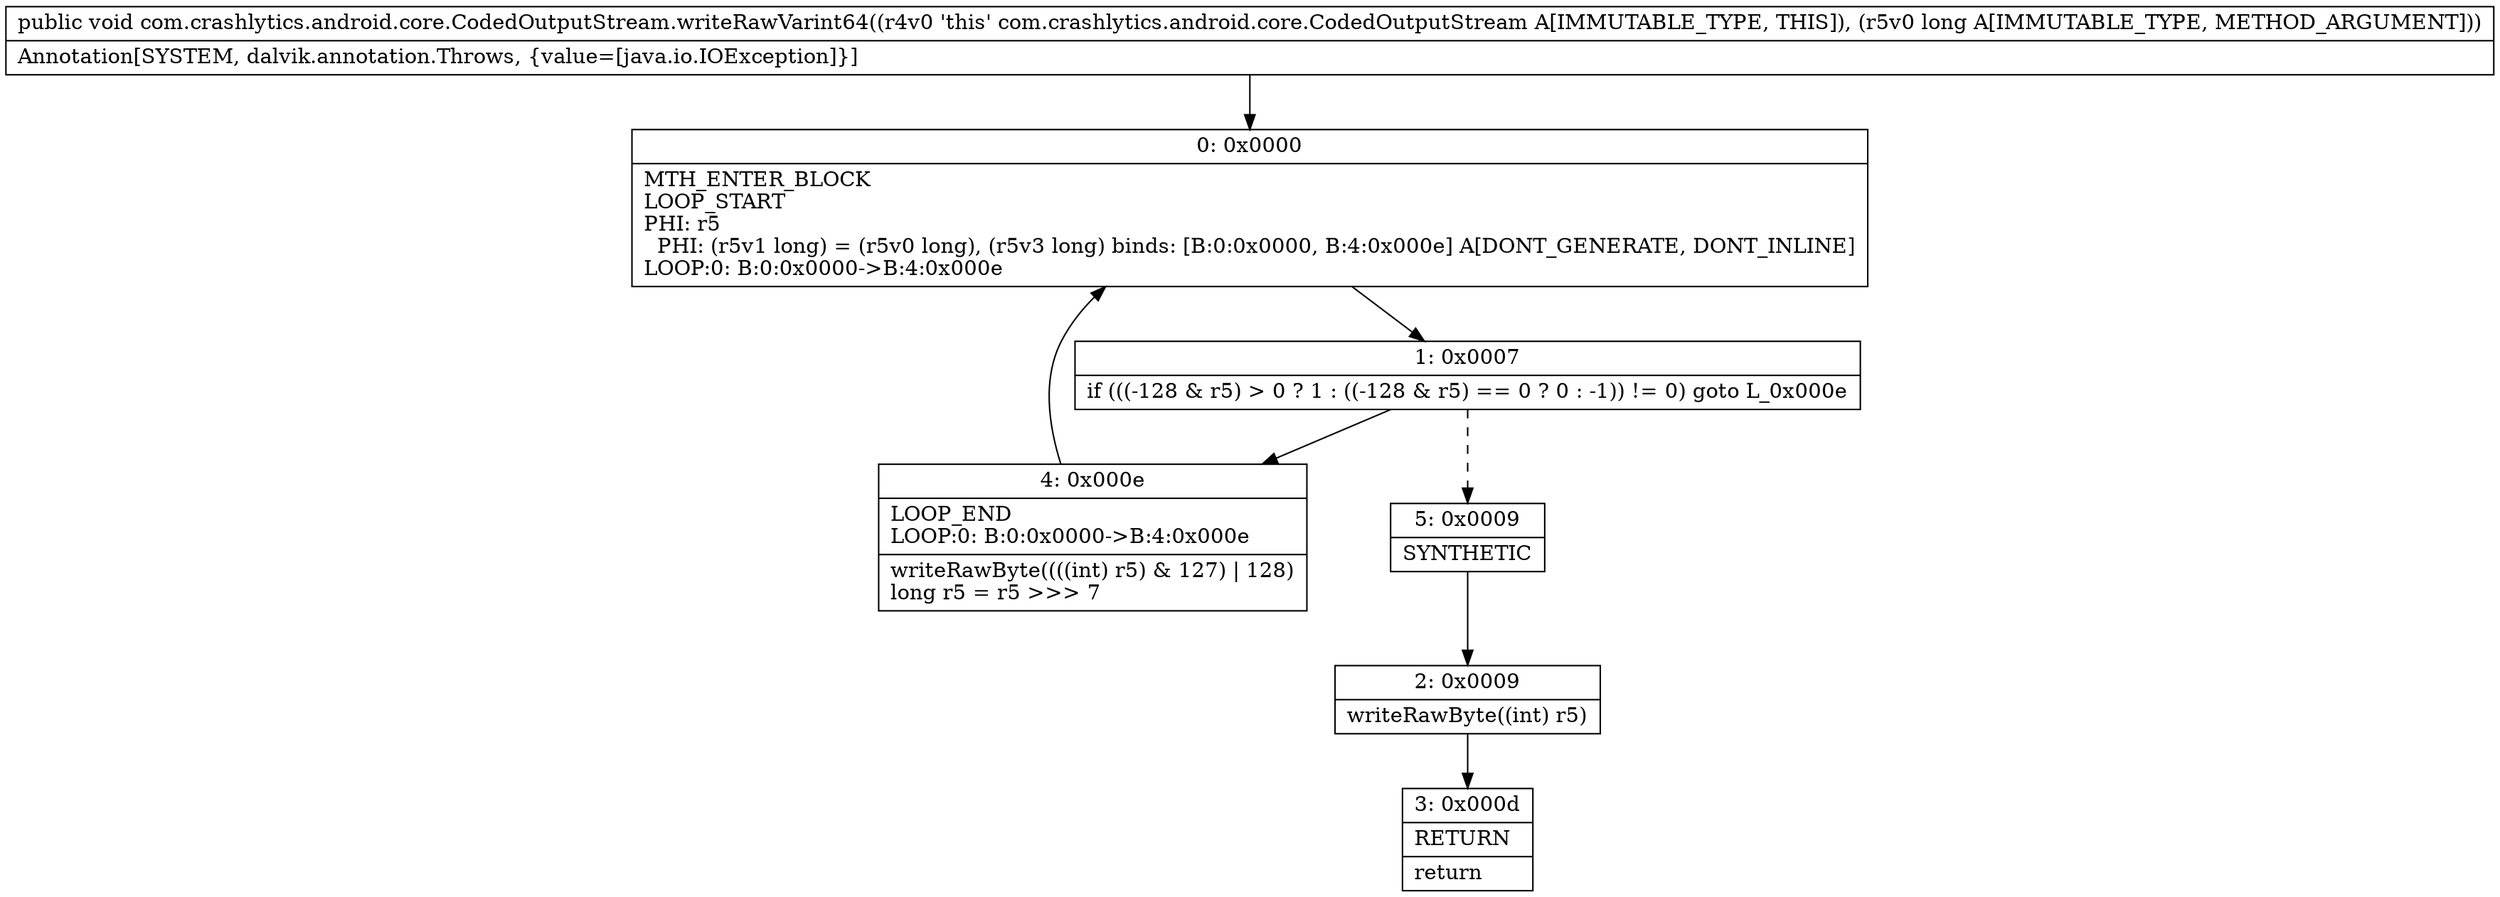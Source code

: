 digraph "CFG forcom.crashlytics.android.core.CodedOutputStream.writeRawVarint64(J)V" {
Node_0 [shape=record,label="{0\:\ 0x0000|MTH_ENTER_BLOCK\lLOOP_START\lPHI: r5 \l  PHI: (r5v1 long) = (r5v0 long), (r5v3 long) binds: [B:0:0x0000, B:4:0x000e] A[DONT_GENERATE, DONT_INLINE]\lLOOP:0: B:0:0x0000\-\>B:4:0x000e\l}"];
Node_1 [shape=record,label="{1\:\ 0x0007|if (((\-128 & r5) \> 0 ? 1 : ((\-128 & r5) == 0 ? 0 : \-1)) != 0) goto L_0x000e\l}"];
Node_2 [shape=record,label="{2\:\ 0x0009|writeRawByte((int) r5)\l}"];
Node_3 [shape=record,label="{3\:\ 0x000d|RETURN\l|return\l}"];
Node_4 [shape=record,label="{4\:\ 0x000e|LOOP_END\lLOOP:0: B:0:0x0000\-\>B:4:0x000e\l|writeRawByte((((int) r5) & 127) \| 128)\llong r5 = r5 \>\>\> 7\l}"];
Node_5 [shape=record,label="{5\:\ 0x0009|SYNTHETIC\l}"];
MethodNode[shape=record,label="{public void com.crashlytics.android.core.CodedOutputStream.writeRawVarint64((r4v0 'this' com.crashlytics.android.core.CodedOutputStream A[IMMUTABLE_TYPE, THIS]), (r5v0 long A[IMMUTABLE_TYPE, METHOD_ARGUMENT]))  | Annotation[SYSTEM, dalvik.annotation.Throws, \{value=[java.io.IOException]\}]\l}"];
MethodNode -> Node_0;
Node_0 -> Node_1;
Node_1 -> Node_4;
Node_1 -> Node_5[style=dashed];
Node_2 -> Node_3;
Node_4 -> Node_0;
Node_5 -> Node_2;
}


